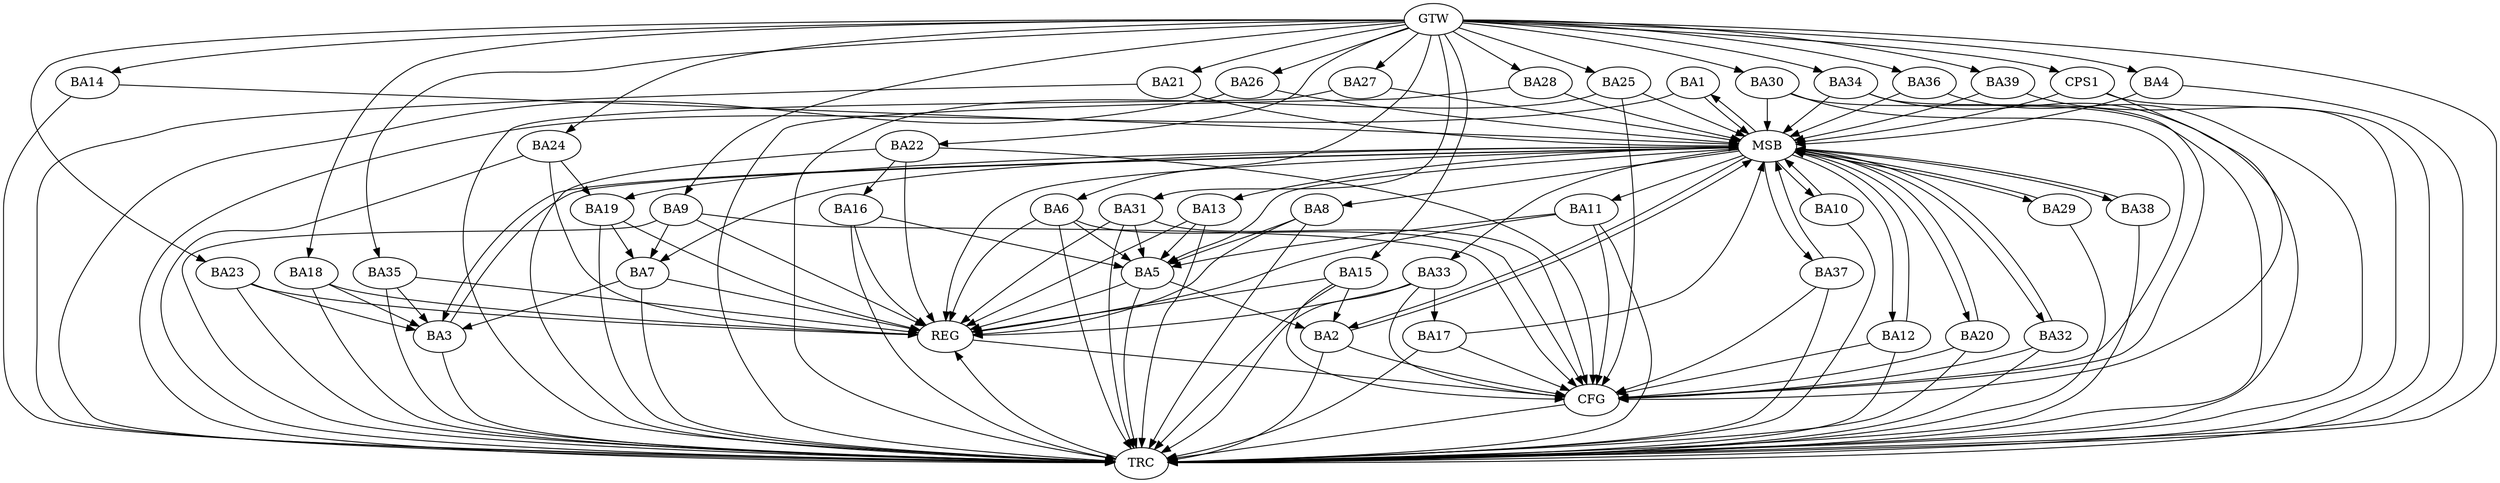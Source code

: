 strict digraph G {
  BA1 [ label="BA1" ];
  BA2 [ label="BA2" ];
  BA3 [ label="BA3" ];
  BA4 [ label="BA4" ];
  BA5 [ label="BA5" ];
  BA6 [ label="BA6" ];
  BA7 [ label="BA7" ];
  BA8 [ label="BA8" ];
  BA9 [ label="BA9" ];
  BA10 [ label="BA10" ];
  BA11 [ label="BA11" ];
  BA12 [ label="BA12" ];
  BA13 [ label="BA13" ];
  BA14 [ label="BA14" ];
  BA15 [ label="BA15" ];
  BA16 [ label="BA16" ];
  BA17 [ label="BA17" ];
  BA18 [ label="BA18" ];
  BA19 [ label="BA19" ];
  BA20 [ label="BA20" ];
  BA21 [ label="BA21" ];
  BA22 [ label="BA22" ];
  BA23 [ label="BA23" ];
  BA24 [ label="BA24" ];
  BA25 [ label="BA25" ];
  BA26 [ label="BA26" ];
  BA27 [ label="BA27" ];
  BA28 [ label="BA28" ];
  BA29 [ label="BA29" ];
  BA30 [ label="BA30" ];
  BA31 [ label="BA31" ];
  BA32 [ label="BA32" ];
  BA33 [ label="BA33" ];
  BA34 [ label="BA34" ];
  BA35 [ label="BA35" ];
  BA36 [ label="BA36" ];
  BA37 [ label="BA37" ];
  BA38 [ label="BA38" ];
  BA39 [ label="BA39" ];
  CPS1 [ label="CPS1" ];
  GTW [ label="GTW" ];
  REG [ label="REG" ];
  MSB [ label="MSB" ];
  CFG [ label="CFG" ];
  TRC [ label="TRC" ];
  BA5 -> BA2;
  BA6 -> BA5;
  BA7 -> BA3;
  BA8 -> BA5;
  BA9 -> BA7;
  BA11 -> BA5;
  BA13 -> BA5;
  BA15 -> BA2;
  BA16 -> BA5;
  BA18 -> BA3;
  BA19 -> BA7;
  BA22 -> BA16;
  BA23 -> BA3;
  BA24 -> BA19;
  BA31 -> BA5;
  BA33 -> BA17;
  BA35 -> BA3;
  GTW -> BA4;
  GTW -> BA6;
  GTW -> BA9;
  GTW -> BA14;
  GTW -> BA15;
  GTW -> BA18;
  GTW -> BA21;
  GTW -> BA22;
  GTW -> BA23;
  GTW -> BA24;
  GTW -> BA25;
  GTW -> BA26;
  GTW -> BA27;
  GTW -> BA28;
  GTW -> BA30;
  GTW -> BA31;
  GTW -> BA34;
  GTW -> BA35;
  GTW -> BA36;
  GTW -> BA39;
  GTW -> CPS1;
  BA5 -> REG;
  BA6 -> REG;
  BA7 -> REG;
  BA8 -> REG;
  BA9 -> REG;
  BA11 -> REG;
  BA13 -> REG;
  BA15 -> REG;
  BA16 -> REG;
  BA18 -> REG;
  BA19 -> REG;
  BA22 -> REG;
  BA23 -> REG;
  BA24 -> REG;
  BA31 -> REG;
  BA33 -> REG;
  BA35 -> REG;
  BA1 -> MSB;
  MSB -> BA2;
  MSB -> REG;
  BA2 -> MSB;
  MSB -> BA1;
  BA3 -> MSB;
  BA4 -> MSB;
  MSB -> BA3;
  BA10 -> MSB;
  MSB -> BA5;
  BA12 -> MSB;
  BA14 -> MSB;
  BA17 -> MSB;
  BA20 -> MSB;
  BA21 -> MSB;
  MSB -> BA10;
  BA25 -> MSB;
  BA26 -> MSB;
  MSB -> BA7;
  BA27 -> MSB;
  MSB -> BA19;
  BA28 -> MSB;
  BA29 -> MSB;
  BA30 -> MSB;
  BA32 -> MSB;
  MSB -> BA29;
  BA34 -> MSB;
  MSB -> BA8;
  BA36 -> MSB;
  MSB -> BA11;
  BA37 -> MSB;
  MSB -> BA12;
  BA38 -> MSB;
  BA39 -> MSB;
  CPS1 -> MSB;
  MSB -> BA33;
  MSB -> BA13;
  MSB -> BA38;
  MSB -> BA32;
  MSB -> BA20;
  MSB -> BA37;
  BA31 -> CFG;
  BA20 -> CFG;
  BA30 -> CFG;
  BA12 -> CFG;
  BA11 -> CFG;
  BA2 -> CFG;
  BA6 -> CFG;
  BA34 -> CFG;
  BA32 -> CFG;
  BA33 -> CFG;
  BA9 -> CFG;
  CPS1 -> CFG;
  BA37 -> CFG;
  BA22 -> CFG;
  BA17 -> CFG;
  BA25 -> CFG;
  BA15 -> CFG;
  REG -> CFG;
  BA1 -> TRC;
  BA2 -> TRC;
  BA3 -> TRC;
  BA4 -> TRC;
  BA5 -> TRC;
  BA6 -> TRC;
  BA7 -> TRC;
  BA8 -> TRC;
  BA9 -> TRC;
  BA10 -> TRC;
  BA11 -> TRC;
  BA12 -> TRC;
  BA13 -> TRC;
  BA14 -> TRC;
  BA15 -> TRC;
  BA16 -> TRC;
  BA17 -> TRC;
  BA18 -> TRC;
  BA19 -> TRC;
  BA20 -> TRC;
  BA21 -> TRC;
  BA22 -> TRC;
  BA23 -> TRC;
  BA24 -> TRC;
  BA25 -> TRC;
  BA26 -> TRC;
  BA27 -> TRC;
  BA28 -> TRC;
  BA29 -> TRC;
  BA30 -> TRC;
  BA31 -> TRC;
  BA32 -> TRC;
  BA33 -> TRC;
  BA34 -> TRC;
  BA35 -> TRC;
  BA36 -> TRC;
  BA37 -> TRC;
  BA38 -> TRC;
  BA39 -> TRC;
  CPS1 -> TRC;
  GTW -> TRC;
  CFG -> TRC;
  TRC -> REG;
}
